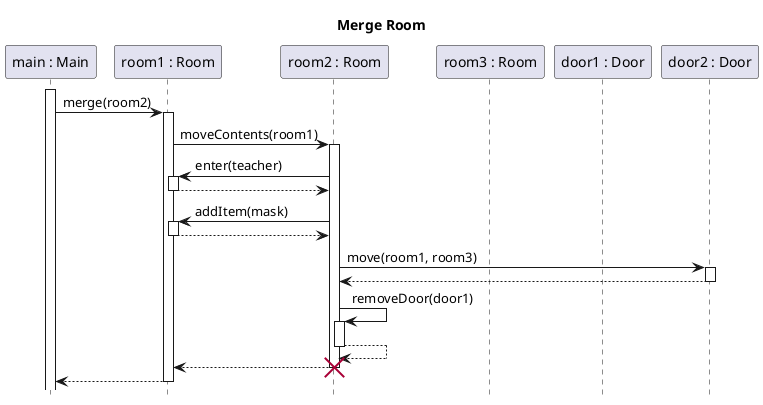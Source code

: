 @startuml room-merge
title Merge Room
hide footbox
skinparam SequenceReferenceBackgroundColor white

participant "main : Main" as main
participant "room1 : Room" as r1
participant "room2 : Room" as r2
participant "room3 : Room" as r3
participant "door1 : Door" as door1
participant "door2 : Door" as door2

main++
main-> r1 ++: merge(room2)
    r1 -> r2 ++: moveContents(room1)
        r2 -> r1 ++ : enter(teacher)
        return
    
        r2 -> r1 ++ : addItem(mask)
        return

        r2 -> door2 ++: move(room1, room3)
        return
        r2 -> r2 ++ : removeDoor(door1)
        return
    return
destroy r2
return
@enduml